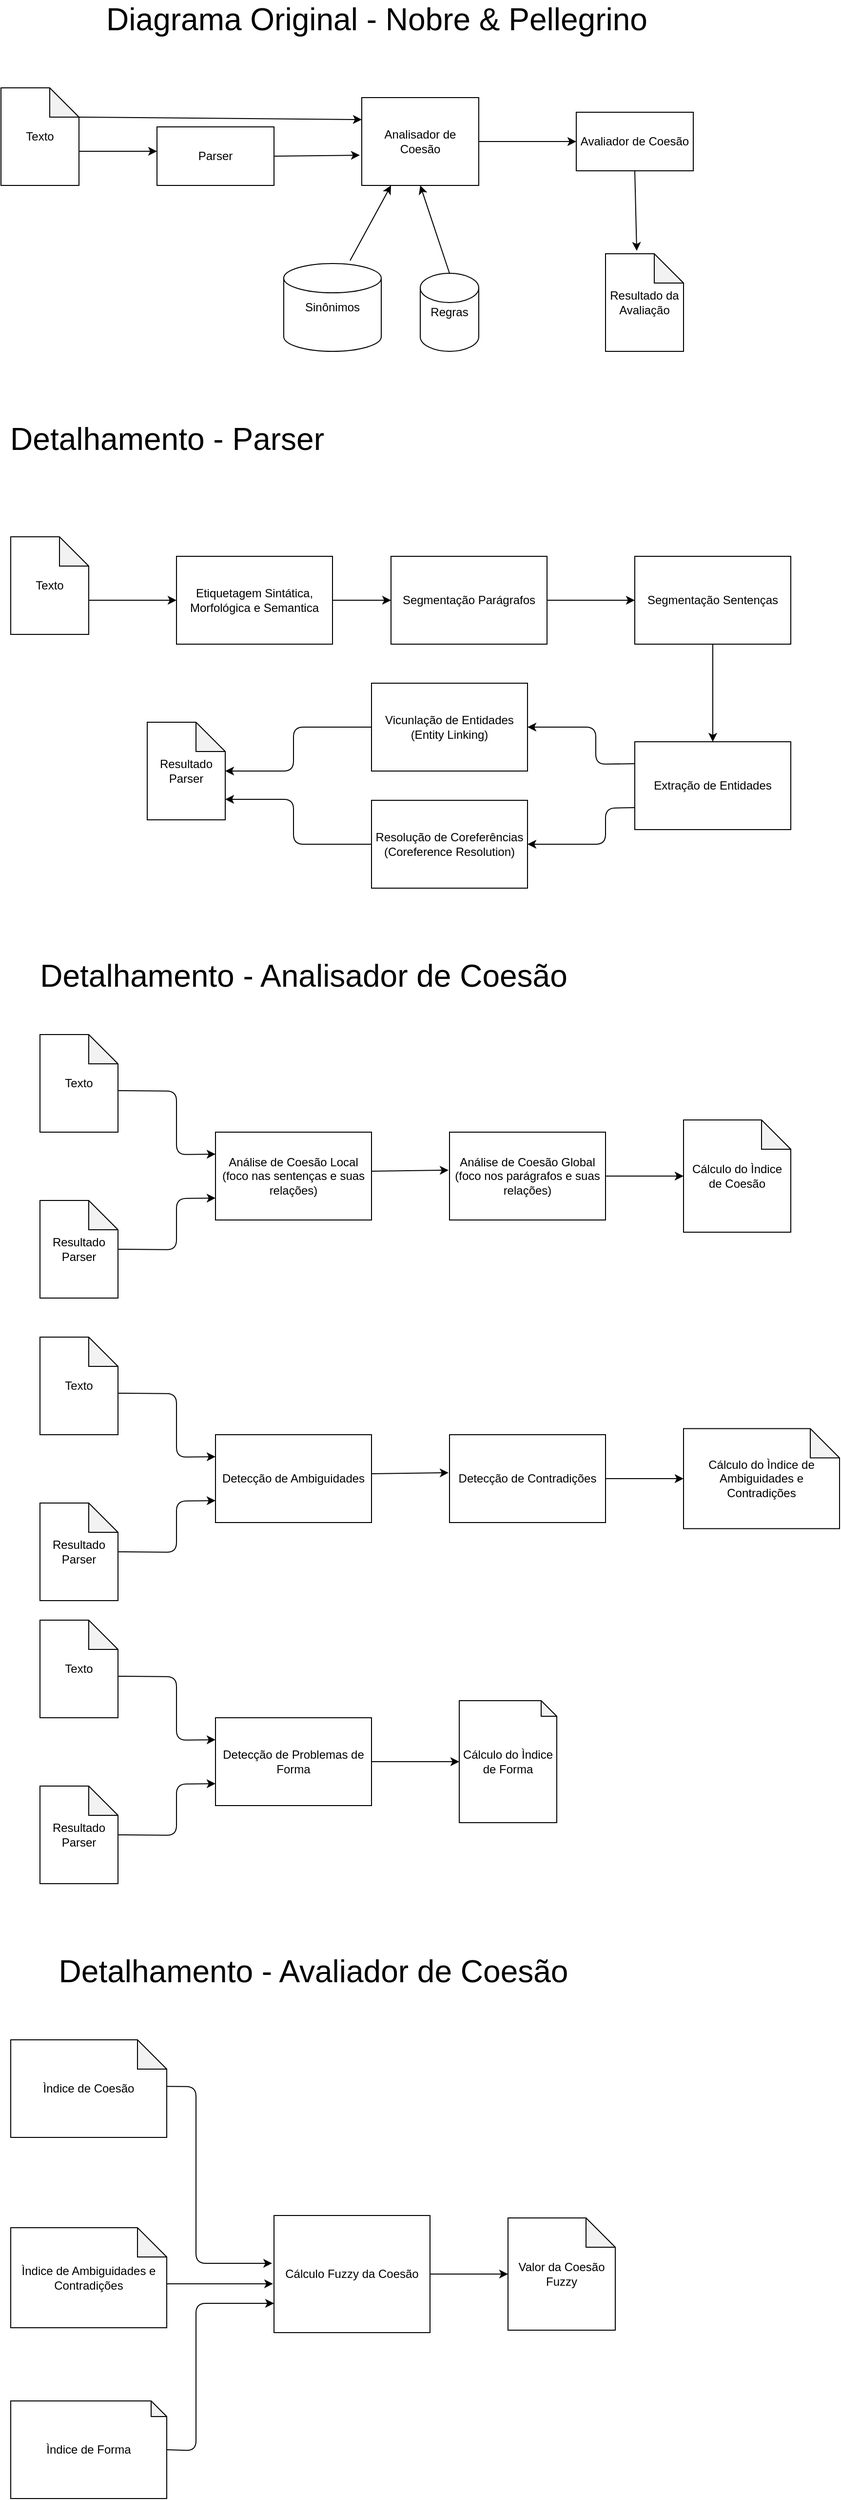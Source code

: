 <mxfile version="13.6.5">
    <diagram id="cr3vbATk3ecRnhLn8Vd3" name="Page-1">
        <mxGraphModel dx="979" dy="780" grid="1" gridSize="10" guides="1" tooltips="1" connect="1" arrows="1" fold="1" page="1" pageScale="1" pageWidth="2339" pageHeight="3300" math="0" shadow="0">
            <root>
                <mxCell id="0"/>
                <mxCell id="1" parent="0"/>
                <mxCell id="3" value="Texto" style="shape=note;whiteSpace=wrap;html=1;backgroundOutline=1;darkOpacity=0.05;" parent="1" vertex="1">
                    <mxGeometry x="60" y="250" width="80" height="100" as="geometry"/>
                </mxCell>
                <mxCell id="4" value="Parser" style="rounded=0;whiteSpace=wrap;html=1;" parent="1" vertex="1">
                    <mxGeometry x="220" y="290" width="120" height="60" as="geometry"/>
                </mxCell>
                <mxCell id="5" value="" style="endArrow=classic;html=1;exitX=0;exitY=0;exitDx=80;exitDy=65;exitPerimeter=0;" parent="1" source="3" edge="1">
                    <mxGeometry width="50" height="50" relative="1" as="geometry">
                        <mxPoint x="390" y="580" as="sourcePoint"/>
                        <mxPoint x="220" y="315" as="targetPoint"/>
                    </mxGeometry>
                </mxCell>
                <mxCell id="6" value="Analisador de Coesão" style="rounded=0;whiteSpace=wrap;html=1;" parent="1" vertex="1">
                    <mxGeometry x="430" y="260" width="120" height="90" as="geometry"/>
                </mxCell>
                <mxCell id="7" value="" style="endArrow=classic;html=1;exitX=0;exitY=0;exitDx=80;exitDy=30;exitPerimeter=0;entryX=0;entryY=0.25;entryDx=0;entryDy=0;" parent="1" source="3" target="6" edge="1">
                    <mxGeometry width="50" height="50" relative="1" as="geometry">
                        <mxPoint x="390" y="580" as="sourcePoint"/>
                        <mxPoint x="440" y="530" as="targetPoint"/>
                    </mxGeometry>
                </mxCell>
                <mxCell id="8" value="Avaliador de Coesão" style="rounded=0;whiteSpace=wrap;html=1;" parent="1" vertex="1">
                    <mxGeometry x="650" y="275" width="120" height="60" as="geometry"/>
                </mxCell>
                <mxCell id="9" value="" style="endArrow=classic;html=1;exitX=1;exitY=0.5;exitDx=0;exitDy=0;entryX=0;entryY=0.5;entryDx=0;entryDy=0;" parent="1" source="6" target="8" edge="1">
                    <mxGeometry width="50" height="50" relative="1" as="geometry">
                        <mxPoint x="390" y="580" as="sourcePoint"/>
                        <mxPoint x="440" y="530" as="targetPoint"/>
                    </mxGeometry>
                </mxCell>
                <mxCell id="10" value="Regras" style="shape=cylinder2;whiteSpace=wrap;html=1;boundedLbl=1;backgroundOutline=1;size=15;" parent="1" vertex="1">
                    <mxGeometry x="490" y="440" width="60" height="80" as="geometry"/>
                </mxCell>
                <mxCell id="11" value="" style="endArrow=classic;html=1;exitX=1;exitY=0.5;exitDx=0;exitDy=0;entryX=-0.017;entryY=0.656;entryDx=0;entryDy=0;entryPerimeter=0;" parent="1" source="4" target="6" edge="1">
                    <mxGeometry width="50" height="50" relative="1" as="geometry">
                        <mxPoint x="390" y="580" as="sourcePoint"/>
                        <mxPoint x="440" y="530" as="targetPoint"/>
                    </mxGeometry>
                </mxCell>
                <mxCell id="12" value="Sinônimos" style="shape=cylinder2;whiteSpace=wrap;html=1;boundedLbl=1;backgroundOutline=1;size=15;" parent="1" vertex="1">
                    <mxGeometry x="350" y="430" width="100" height="90" as="geometry"/>
                </mxCell>
                <mxCell id="13" value="" style="endArrow=classic;html=1;exitX=0.68;exitY=-0.033;exitDx=0;exitDy=0;exitPerimeter=0;entryX=0.25;entryY=1;entryDx=0;entryDy=0;" parent="1" source="12" target="6" edge="1">
                    <mxGeometry width="50" height="50" relative="1" as="geometry">
                        <mxPoint x="390" y="580" as="sourcePoint"/>
                        <mxPoint x="440" y="530" as="targetPoint"/>
                    </mxGeometry>
                </mxCell>
                <mxCell id="14" value="" style="endArrow=classic;html=1;exitX=0.5;exitY=0;exitDx=0;exitDy=0;exitPerimeter=0;entryX=0.5;entryY=1;entryDx=0;entryDy=0;" parent="1" source="10" target="6" edge="1">
                    <mxGeometry width="50" height="50" relative="1" as="geometry">
                        <mxPoint x="390" y="580" as="sourcePoint"/>
                        <mxPoint x="440" y="530" as="targetPoint"/>
                    </mxGeometry>
                </mxCell>
                <mxCell id="15" value="Resultado da Avaliação" style="shape=note;whiteSpace=wrap;html=1;backgroundOutline=1;darkOpacity=0.05;" parent="1" vertex="1">
                    <mxGeometry x="680" y="420" width="80" height="100" as="geometry"/>
                </mxCell>
                <mxCell id="16" value="" style="endArrow=classic;html=1;exitX=0.5;exitY=1;exitDx=0;exitDy=0;entryX=0.4;entryY=-0.03;entryDx=0;entryDy=0;entryPerimeter=0;" parent="1" source="8" target="15" edge="1">
                    <mxGeometry width="50" height="50" relative="1" as="geometry">
                        <mxPoint x="390" y="580" as="sourcePoint"/>
                        <mxPoint x="440" y="530" as="targetPoint"/>
                    </mxGeometry>
                </mxCell>
                <mxCell id="17" value="Diagrama Original - Nobre &amp;amp; Pellegrino" style="text;html=1;resizable=0;autosize=1;align=center;verticalAlign=middle;points=[];fillColor=none;strokeColor=none;rounded=0;fontSize=32;" parent="1" vertex="1">
                    <mxGeometry x="160" y="160" width="570" height="40" as="geometry"/>
                </mxCell>
                <mxCell id="18" value="Detalhamento - Analisador de Coesão" style="text;html=1;resizable=0;autosize=1;align=center;verticalAlign=middle;points=[];fillColor=none;strokeColor=none;rounded=0;fontSize=32;" vertex="1" parent="1">
                    <mxGeometry x="90" y="1140" width="560" height="40" as="geometry"/>
                </mxCell>
                <mxCell id="19" value="Detalhamento - Parser" style="text;html=1;resizable=0;autosize=1;align=center;verticalAlign=middle;points=[];fillColor=none;strokeColor=none;rounded=0;fontSize=32;" vertex="1" parent="1">
                    <mxGeometry x="60" y="590" width="340" height="40" as="geometry"/>
                </mxCell>
                <mxCell id="20" value="Texto" style="shape=note;whiteSpace=wrap;html=1;backgroundOutline=1;darkOpacity=0.05;" vertex="1" parent="1">
                    <mxGeometry x="70" y="710" width="80" height="100" as="geometry"/>
                </mxCell>
                <mxCell id="21" value="Etiquetagem Sintática, Morfológica e Semantica" style="rounded=0;whiteSpace=wrap;html=1;" vertex="1" parent="1">
                    <mxGeometry x="240" y="730" width="160" height="90" as="geometry"/>
                </mxCell>
                <mxCell id="22" value="" style="endArrow=classic;html=1;exitX=0;exitY=0;exitDx=80;exitDy=65;exitPerimeter=0;entryX=0;entryY=0.5;entryDx=0;entryDy=0;" edge="1" parent="1" source="20" target="21">
                    <mxGeometry width="50" height="50" relative="1" as="geometry">
                        <mxPoint x="150" y="325" as="sourcePoint"/>
                        <mxPoint x="230" y="325" as="targetPoint"/>
                        <Array as="points"/>
                    </mxGeometry>
                </mxCell>
                <mxCell id="23" value="Segmentação Parágrafos" style="rounded=0;whiteSpace=wrap;html=1;" vertex="1" parent="1">
                    <mxGeometry x="460" y="730" width="160" height="90" as="geometry"/>
                </mxCell>
                <mxCell id="24" value="Segmentação Sentenças" style="rounded=0;whiteSpace=wrap;html=1;" vertex="1" parent="1">
                    <mxGeometry x="710" y="730" width="160" height="90" as="geometry"/>
                </mxCell>
                <mxCell id="25" value="" style="endArrow=classic;html=1;exitX=1;exitY=0.5;exitDx=0;exitDy=0;" edge="1" parent="1" source="21">
                    <mxGeometry width="50" height="50" relative="1" as="geometry">
                        <mxPoint x="420" y="775" as="sourcePoint"/>
                        <mxPoint x="460" y="775" as="targetPoint"/>
                        <Array as="points"/>
                    </mxGeometry>
                </mxCell>
                <mxCell id="26" value="" style="endArrow=classic;html=1;entryX=0;entryY=0.5;entryDx=0;entryDy=0;exitX=1;exitY=0.5;exitDx=0;exitDy=0;" edge="1" parent="1" source="23" target="24">
                    <mxGeometry width="50" height="50" relative="1" as="geometry">
                        <mxPoint x="630" y="780" as="sourcePoint"/>
                        <mxPoint x="690" y="710" as="targetPoint"/>
                        <Array as="points"/>
                    </mxGeometry>
                </mxCell>
                <mxCell id="27" value="Extração de Entidades" style="rounded=0;whiteSpace=wrap;html=1;" vertex="1" parent="1">
                    <mxGeometry x="710" y="920" width="160" height="90" as="geometry"/>
                </mxCell>
                <mxCell id="28" value="Vicunlação de Entidades (Entity Linking)" style="rounded=0;whiteSpace=wrap;html=1;" vertex="1" parent="1">
                    <mxGeometry x="440" y="860" width="160" height="90" as="geometry"/>
                </mxCell>
                <mxCell id="29" value="Resolução de Coreferências&lt;br&gt;(Coreference Resolution)" style="rounded=0;whiteSpace=wrap;html=1;" vertex="1" parent="1">
                    <mxGeometry x="440" y="980" width="160" height="90" as="geometry"/>
                </mxCell>
                <mxCell id="30" value="Resultado&lt;br&gt;Parser" style="shape=note;whiteSpace=wrap;html=1;backgroundOutline=1;darkOpacity=0.05;" vertex="1" parent="1">
                    <mxGeometry x="210" y="900" width="80" height="100" as="geometry"/>
                </mxCell>
                <mxCell id="31" value="" style="endArrow=classic;html=1;exitX=0;exitY=0.25;exitDx=0;exitDy=0;entryX=1;entryY=0.5;entryDx=0;entryDy=0;" edge="1" parent="1" source="27" target="28">
                    <mxGeometry width="50" height="50" relative="1" as="geometry">
                        <mxPoint x="160" y="785" as="sourcePoint"/>
                        <mxPoint x="250" y="785" as="targetPoint"/>
                        <Array as="points">
                            <mxPoint x="670" y="943"/>
                            <mxPoint x="670" y="905"/>
                        </Array>
                    </mxGeometry>
                </mxCell>
                <mxCell id="32" value="" style="endArrow=classic;html=1;exitX=0;exitY=0.75;exitDx=0;exitDy=0;entryX=1;entryY=0.5;entryDx=0;entryDy=0;" edge="1" parent="1" source="27" target="29">
                    <mxGeometry width="50" height="50" relative="1" as="geometry">
                        <mxPoint x="720" y="952.5" as="sourcePoint"/>
                        <mxPoint x="610" y="915" as="targetPoint"/>
                        <Array as="points">
                            <mxPoint x="680" y="988"/>
                            <mxPoint x="680" y="1025"/>
                        </Array>
                    </mxGeometry>
                </mxCell>
                <mxCell id="33" value="" style="endArrow=classic;html=1;exitX=0;exitY=0.5;exitDx=0;exitDy=0;" edge="1" parent="1" source="28" target="30">
                    <mxGeometry width="50" height="50" relative="1" as="geometry">
                        <mxPoint x="720" y="952.5" as="sourcePoint"/>
                        <mxPoint x="610" y="915" as="targetPoint"/>
                        <Array as="points">
                            <mxPoint x="360" y="905"/>
                            <mxPoint x="360" y="950"/>
                        </Array>
                    </mxGeometry>
                </mxCell>
                <mxCell id="34" value="" style="endArrow=classic;html=1;exitX=0;exitY=0.5;exitDx=0;exitDy=0;entryX=1;entryY=0.79;entryDx=0;entryDy=0;entryPerimeter=0;" edge="1" parent="1" source="29" target="30">
                    <mxGeometry width="50" height="50" relative="1" as="geometry">
                        <mxPoint x="720" y="997.5" as="sourcePoint"/>
                        <mxPoint x="610" y="1035" as="targetPoint"/>
                        <Array as="points">
                            <mxPoint x="360" y="1025"/>
                            <mxPoint x="360" y="979"/>
                        </Array>
                    </mxGeometry>
                </mxCell>
                <mxCell id="35" value="" style="endArrow=classic;html=1;entryX=0.5;entryY=0;entryDx=0;entryDy=0;exitX=0.5;exitY=1;exitDx=0;exitDy=0;" edge="1" parent="1" source="24" target="27">
                    <mxGeometry width="50" height="50" relative="1" as="geometry">
                        <mxPoint x="630" y="785" as="sourcePoint"/>
                        <mxPoint x="720" y="785" as="targetPoint"/>
                        <Array as="points"/>
                    </mxGeometry>
                </mxCell>
                <mxCell id="36" value="Texto" style="shape=note;whiteSpace=wrap;html=1;backgroundOutline=1;darkOpacity=0.05;" vertex="1" parent="1">
                    <mxGeometry x="100" y="1220" width="80" height="100" as="geometry"/>
                </mxCell>
                <mxCell id="37" value="Resultado&lt;br&gt;Parser" style="shape=note;whiteSpace=wrap;html=1;backgroundOutline=1;darkOpacity=0.05;" vertex="1" parent="1">
                    <mxGeometry x="100" y="1390" width="80" height="100" as="geometry"/>
                </mxCell>
                <mxCell id="38" value="Análise de Coesão Local (foco nas sentenças e suas relações)" style="rounded=0;whiteSpace=wrap;html=1;" vertex="1" parent="1">
                    <mxGeometry x="280" y="1320" width="160" height="90" as="geometry"/>
                </mxCell>
                <mxCell id="39" value="Análise de Coesão Global (foco nos parágrafos e suas relações)" style="rounded=0;whiteSpace=wrap;html=1;" vertex="1" parent="1">
                    <mxGeometry x="520" y="1320" width="160" height="90" as="geometry"/>
                </mxCell>
                <mxCell id="40" value="" style="endArrow=classic;html=1;exitX=0;exitY=0.25;exitDx=0;exitDy=0;entryX=0;entryY=0.25;entryDx=0;entryDy=0;" edge="1" parent="1" target="38">
                    <mxGeometry width="50" height="50" relative="1" as="geometry">
                        <mxPoint x="180" y="1277.5" as="sourcePoint"/>
                        <mxPoint x="70" y="1240" as="targetPoint"/>
                        <Array as="points">
                            <mxPoint x="240" y="1278"/>
                            <mxPoint x="240" y="1343"/>
                        </Array>
                    </mxGeometry>
                </mxCell>
                <mxCell id="41" value="" style="endArrow=classic;html=1;exitX=0;exitY=0.25;exitDx=0;exitDy=0;entryX=0;entryY=0.75;entryDx=0;entryDy=0;" edge="1" parent="1" target="38">
                    <mxGeometry width="50" height="50" relative="1" as="geometry">
                        <mxPoint x="180" y="1440" as="sourcePoint"/>
                        <mxPoint x="280" y="1505" as="targetPoint"/>
                        <Array as="points">
                            <mxPoint x="240" y="1440.5"/>
                            <mxPoint x="240" y="1388"/>
                        </Array>
                    </mxGeometry>
                </mxCell>
                <mxCell id="42" value="" style="endArrow=classic;html=1;exitX=1;exitY=0.5;exitDx=0;exitDy=0;entryX=-0.006;entryY=0.433;entryDx=0;entryDy=0;entryPerimeter=0;" edge="1" parent="1" target="39">
                    <mxGeometry width="50" height="50" relative="1" as="geometry">
                        <mxPoint x="440" y="1360" as="sourcePoint"/>
                        <mxPoint x="500" y="1360" as="targetPoint"/>
                        <Array as="points"/>
                    </mxGeometry>
                </mxCell>
                <mxCell id="43" value="Cálculo do Ìndice de Coesão" style="shape=note;whiteSpace=wrap;html=1;backgroundOutline=1;darkOpacity=0.05;" vertex="1" parent="1">
                    <mxGeometry x="760" y="1307.5" width="110" height="115" as="geometry"/>
                </mxCell>
                <mxCell id="44" value="" style="endArrow=classic;html=1;exitX=1;exitY=0.5;exitDx=0;exitDy=0;entryX=0;entryY=0.5;entryDx=0;entryDy=0;entryPerimeter=0;" edge="1" parent="1" source="39" target="43">
                    <mxGeometry width="50" height="50" relative="1" as="geometry">
                        <mxPoint x="450" y="1370" as="sourcePoint"/>
                        <mxPoint x="529.04" y="1368.97" as="targetPoint"/>
                        <Array as="points"/>
                    </mxGeometry>
                </mxCell>
                <mxCell id="45" value="Texto" style="shape=note;whiteSpace=wrap;html=1;backgroundOutline=1;darkOpacity=0.05;" vertex="1" parent="1">
                    <mxGeometry x="100" y="1530" width="80" height="100" as="geometry"/>
                </mxCell>
                <mxCell id="46" value="Resultado&lt;br&gt;Parser" style="shape=note;whiteSpace=wrap;html=1;backgroundOutline=1;darkOpacity=0.05;" vertex="1" parent="1">
                    <mxGeometry x="100" y="1700" width="80" height="100" as="geometry"/>
                </mxCell>
                <mxCell id="47" value="Detecção de Ambiguidades" style="rounded=0;whiteSpace=wrap;html=1;" vertex="1" parent="1">
                    <mxGeometry x="280" y="1630" width="160" height="90" as="geometry"/>
                </mxCell>
                <mxCell id="48" value="Detecção de Contradições" style="rounded=0;whiteSpace=wrap;html=1;" vertex="1" parent="1">
                    <mxGeometry x="520" y="1630" width="160" height="90" as="geometry"/>
                </mxCell>
                <mxCell id="49" value="" style="endArrow=classic;html=1;exitX=0;exitY=0.25;exitDx=0;exitDy=0;entryX=0;entryY=0.25;entryDx=0;entryDy=0;" edge="1" parent="1" target="47">
                    <mxGeometry width="50" height="50" relative="1" as="geometry">
                        <mxPoint x="180" y="1587.5" as="sourcePoint"/>
                        <mxPoint x="70" y="1550" as="targetPoint"/>
                        <Array as="points">
                            <mxPoint x="240" y="1588"/>
                            <mxPoint x="240" y="1653"/>
                        </Array>
                    </mxGeometry>
                </mxCell>
                <mxCell id="50" value="" style="endArrow=classic;html=1;exitX=0;exitY=0.25;exitDx=0;exitDy=0;entryX=0;entryY=0.75;entryDx=0;entryDy=0;" edge="1" parent="1" target="47">
                    <mxGeometry width="50" height="50" relative="1" as="geometry">
                        <mxPoint x="180" y="1750" as="sourcePoint"/>
                        <mxPoint x="280" y="1815" as="targetPoint"/>
                        <Array as="points">
                            <mxPoint x="240" y="1750.5"/>
                            <mxPoint x="240" y="1698"/>
                        </Array>
                    </mxGeometry>
                </mxCell>
                <mxCell id="51" value="" style="endArrow=classic;html=1;exitX=1;exitY=0.5;exitDx=0;exitDy=0;entryX=-0.006;entryY=0.433;entryDx=0;entryDy=0;entryPerimeter=0;" edge="1" parent="1" target="48">
                    <mxGeometry width="50" height="50" relative="1" as="geometry">
                        <mxPoint x="440" y="1670" as="sourcePoint"/>
                        <mxPoint x="500" y="1670" as="targetPoint"/>
                        <Array as="points"/>
                    </mxGeometry>
                </mxCell>
                <mxCell id="52" value="Cálculo do Ìndice de Ambiguidades e Contradições" style="shape=note;whiteSpace=wrap;html=1;backgroundOutline=1;darkOpacity=0.05;" vertex="1" parent="1">
                    <mxGeometry x="760" y="1623.75" width="160" height="102.5" as="geometry"/>
                </mxCell>
                <mxCell id="53" value="" style="endArrow=classic;html=1;exitX=1;exitY=0.5;exitDx=0;exitDy=0;entryX=0;entryY=0.5;entryDx=0;entryDy=0;entryPerimeter=0;" edge="1" parent="1" source="48" target="52">
                    <mxGeometry width="50" height="50" relative="1" as="geometry">
                        <mxPoint x="450" y="1680" as="sourcePoint"/>
                        <mxPoint x="529.04" y="1678.97" as="targetPoint"/>
                        <Array as="points"/>
                    </mxGeometry>
                </mxCell>
                <mxCell id="54" value="Texto" style="shape=note;whiteSpace=wrap;html=1;backgroundOutline=1;darkOpacity=0.05;" vertex="1" parent="1">
                    <mxGeometry x="100" y="1820" width="80" height="100" as="geometry"/>
                </mxCell>
                <mxCell id="55" value="Resultado&lt;br&gt;Parser" style="shape=note;whiteSpace=wrap;html=1;backgroundOutline=1;darkOpacity=0.05;" vertex="1" parent="1">
                    <mxGeometry x="100" y="1990" width="80" height="100" as="geometry"/>
                </mxCell>
                <mxCell id="56" value="Detecção de Problemas de Forma" style="rounded=0;whiteSpace=wrap;html=1;" vertex="1" parent="1">
                    <mxGeometry x="280" y="1920" width="160" height="90" as="geometry"/>
                </mxCell>
                <mxCell id="58" value="" style="endArrow=classic;html=1;exitX=0;exitY=0.25;exitDx=0;exitDy=0;entryX=0;entryY=0.25;entryDx=0;entryDy=0;" edge="1" parent="1" target="56">
                    <mxGeometry width="50" height="50" relative="1" as="geometry">
                        <mxPoint x="180" y="1877.5" as="sourcePoint"/>
                        <mxPoint x="70" y="1840" as="targetPoint"/>
                        <Array as="points">
                            <mxPoint x="240" y="1878"/>
                            <mxPoint x="240" y="1943"/>
                        </Array>
                    </mxGeometry>
                </mxCell>
                <mxCell id="59" value="" style="endArrow=classic;html=1;exitX=0;exitY=0.25;exitDx=0;exitDy=0;entryX=0;entryY=0.75;entryDx=0;entryDy=0;" edge="1" parent="1" target="56">
                    <mxGeometry width="50" height="50" relative="1" as="geometry">
                        <mxPoint x="180" y="2040" as="sourcePoint"/>
                        <mxPoint x="280" y="2105" as="targetPoint"/>
                        <Array as="points">
                            <mxPoint x="240" y="2040.5"/>
                            <mxPoint x="240" y="1988"/>
                        </Array>
                    </mxGeometry>
                </mxCell>
                <mxCell id="61" value="Cálculo do Ìndice de Forma" style="shape=note;whiteSpace=wrap;html=1;backgroundOutline=1;darkOpacity=0.05;size=16;" vertex="1" parent="1">
                    <mxGeometry x="530" y="1902.5" width="100" height="125" as="geometry"/>
                </mxCell>
                <mxCell id="62" value="" style="endArrow=classic;html=1;exitX=1;exitY=0.5;exitDx=0;exitDy=0;entryX=0;entryY=0.5;entryDx=0;entryDy=0;entryPerimeter=0;" edge="1" parent="1" source="56" target="61">
                    <mxGeometry width="50" height="50" relative="1" as="geometry">
                        <mxPoint x="680" y="1965" as="sourcePoint"/>
                        <mxPoint x="529.04" y="1968.97" as="targetPoint"/>
                        <Array as="points"/>
                    </mxGeometry>
                </mxCell>
                <mxCell id="64" value="Detalhamento - Avaliador de Coesão" style="text;html=1;resizable=0;autosize=1;align=center;verticalAlign=middle;points=[];fillColor=none;strokeColor=none;rounded=0;fontSize=32;" vertex="1" parent="1">
                    <mxGeometry x="110" y="2160" width="540" height="40" as="geometry"/>
                </mxCell>
                <mxCell id="67" value="Cálculo Fuzzy da Coesão" style="rounded=0;whiteSpace=wrap;html=1;" vertex="1" parent="1">
                    <mxGeometry x="340" y="2430" width="160" height="120" as="geometry"/>
                </mxCell>
                <mxCell id="69" value="" style="endArrow=classic;html=1;exitX=0;exitY=0.25;exitDx=0;exitDy=0;entryX=-0.012;entryY=0.408;entryDx=0;entryDy=0;entryPerimeter=0;" edge="1" parent="1" target="67">
                    <mxGeometry width="50" height="50" relative="1" as="geometry">
                        <mxPoint x="200" y="2297.5" as="sourcePoint"/>
                        <mxPoint x="340" y="2460" as="targetPoint"/>
                        <Array as="points">
                            <mxPoint x="260" y="2298"/>
                            <mxPoint x="260" y="2479"/>
                        </Array>
                    </mxGeometry>
                </mxCell>
                <mxCell id="70" value="" style="endArrow=classic;html=1;entryX=-0.006;entryY=0.583;entryDx=0;entryDy=0;entryPerimeter=0;" edge="1" parent="1" target="67">
                    <mxGeometry width="50" height="50" relative="1" as="geometry">
                        <mxPoint x="230" y="2500" as="sourcePoint"/>
                        <mxPoint x="300" y="2525" as="targetPoint"/>
                        <Array as="points"/>
                    </mxGeometry>
                </mxCell>
                <mxCell id="72" value="Valor da Coesão Fuzzy" style="shape=note;whiteSpace=wrap;html=1;backgroundOutline=1;darkOpacity=0.05;" vertex="1" parent="1">
                    <mxGeometry x="580" y="2432.5" width="110" height="115" as="geometry"/>
                </mxCell>
                <mxCell id="73" value="" style="endArrow=classic;html=1;exitX=1;exitY=0.5;exitDx=0;exitDy=0;entryX=0;entryY=0.5;entryDx=0;entryDy=0;entryPerimeter=0;" edge="1" parent="1" source="67" target="72">
                    <mxGeometry width="50" height="50" relative="1" as="geometry">
                        <mxPoint x="700" y="2385" as="sourcePoint"/>
                        <mxPoint x="549.04" y="2388.97" as="targetPoint"/>
                        <Array as="points"/>
                    </mxGeometry>
                </mxCell>
                <mxCell id="74" value="Ìndice de Coesão" style="shape=note;whiteSpace=wrap;html=1;backgroundOutline=1;darkOpacity=0.05;" vertex="1" parent="1">
                    <mxGeometry x="70" y="2250" width="160" height="100" as="geometry"/>
                </mxCell>
                <mxCell id="75" value="Ìndice de Ambiguidades e Contradições" style="shape=note;whiteSpace=wrap;html=1;backgroundOutline=1;darkOpacity=0.05;" vertex="1" parent="1">
                    <mxGeometry x="70" y="2442.5" width="160" height="102.5" as="geometry"/>
                </mxCell>
                <mxCell id="76" value="Ìndice de Forma" style="shape=note;whiteSpace=wrap;html=1;backgroundOutline=1;darkOpacity=0.05;size=16;" vertex="1" parent="1">
                    <mxGeometry x="70" y="2620" width="160" height="100" as="geometry"/>
                </mxCell>
                <mxCell id="77" value="" style="endArrow=classic;html=1;exitX=0;exitY=0.25;exitDx=0;exitDy=0;entryX=0;entryY=0.75;entryDx=0;entryDy=0;" edge="1" parent="1" target="67">
                    <mxGeometry width="50" height="50" relative="1" as="geometry">
                        <mxPoint x="230" y="2670" as="sourcePoint"/>
                        <mxPoint x="370" y="2832.5" as="targetPoint"/>
                        <Array as="points">
                            <mxPoint x="260" y="2671"/>
                            <mxPoint x="260" y="2520"/>
                        </Array>
                    </mxGeometry>
                </mxCell>
            </root>
        </mxGraphModel>
    </diagram>
</mxfile>